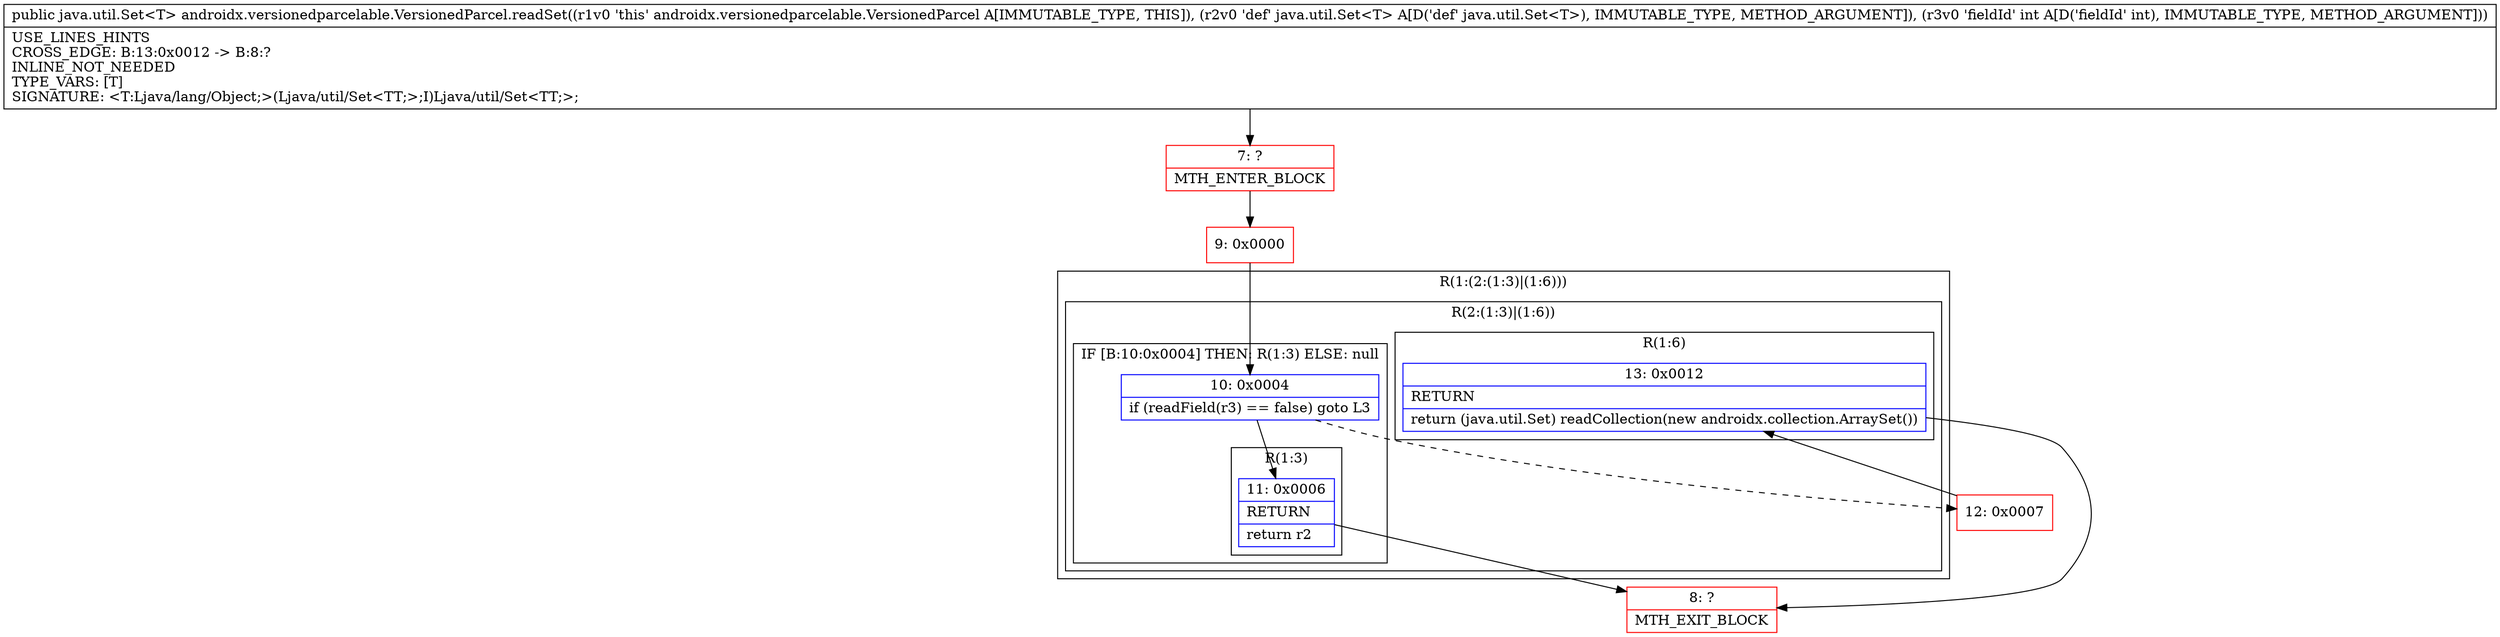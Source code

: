 digraph "CFG forandroidx.versionedparcelable.VersionedParcel.readSet(Ljava\/util\/Set;I)Ljava\/util\/Set;" {
subgraph cluster_Region_1655502481 {
label = "R(1:(2:(1:3)|(1:6)))";
node [shape=record,color=blue];
subgraph cluster_Region_97972331 {
label = "R(2:(1:3)|(1:6))";
node [shape=record,color=blue];
subgraph cluster_IfRegion_1007739011 {
label = "IF [B:10:0x0004] THEN: R(1:3) ELSE: null";
node [shape=record,color=blue];
Node_10 [shape=record,label="{10\:\ 0x0004|if (readField(r3) == false) goto L3\l}"];
subgraph cluster_Region_1523946396 {
label = "R(1:3)";
node [shape=record,color=blue];
Node_11 [shape=record,label="{11\:\ 0x0006|RETURN\l|return r2\l}"];
}
}
subgraph cluster_Region_1607003689 {
label = "R(1:6)";
node [shape=record,color=blue];
Node_13 [shape=record,label="{13\:\ 0x0012|RETURN\l|return (java.util.Set) readCollection(new androidx.collection.ArraySet())\l}"];
}
}
}
Node_7 [shape=record,color=red,label="{7\:\ ?|MTH_ENTER_BLOCK\l}"];
Node_9 [shape=record,color=red,label="{9\:\ 0x0000}"];
Node_8 [shape=record,color=red,label="{8\:\ ?|MTH_EXIT_BLOCK\l}"];
Node_12 [shape=record,color=red,label="{12\:\ 0x0007}"];
MethodNode[shape=record,label="{public java.util.Set\<T\> androidx.versionedparcelable.VersionedParcel.readSet((r1v0 'this' androidx.versionedparcelable.VersionedParcel A[IMMUTABLE_TYPE, THIS]), (r2v0 'def' java.util.Set\<T\> A[D('def' java.util.Set\<T\>), IMMUTABLE_TYPE, METHOD_ARGUMENT]), (r3v0 'fieldId' int A[D('fieldId' int), IMMUTABLE_TYPE, METHOD_ARGUMENT]))  | USE_LINES_HINTS\lCROSS_EDGE: B:13:0x0012 \-\> B:8:?\lINLINE_NOT_NEEDED\lTYPE_VARS: [T]\lSIGNATURE: \<T:Ljava\/lang\/Object;\>(Ljava\/util\/Set\<TT;\>;I)Ljava\/util\/Set\<TT;\>;\l}"];
MethodNode -> Node_7;Node_10 -> Node_11;
Node_10 -> Node_12[style=dashed];
Node_11 -> Node_8;
Node_13 -> Node_8;
Node_7 -> Node_9;
Node_9 -> Node_10;
Node_12 -> Node_13;
}

